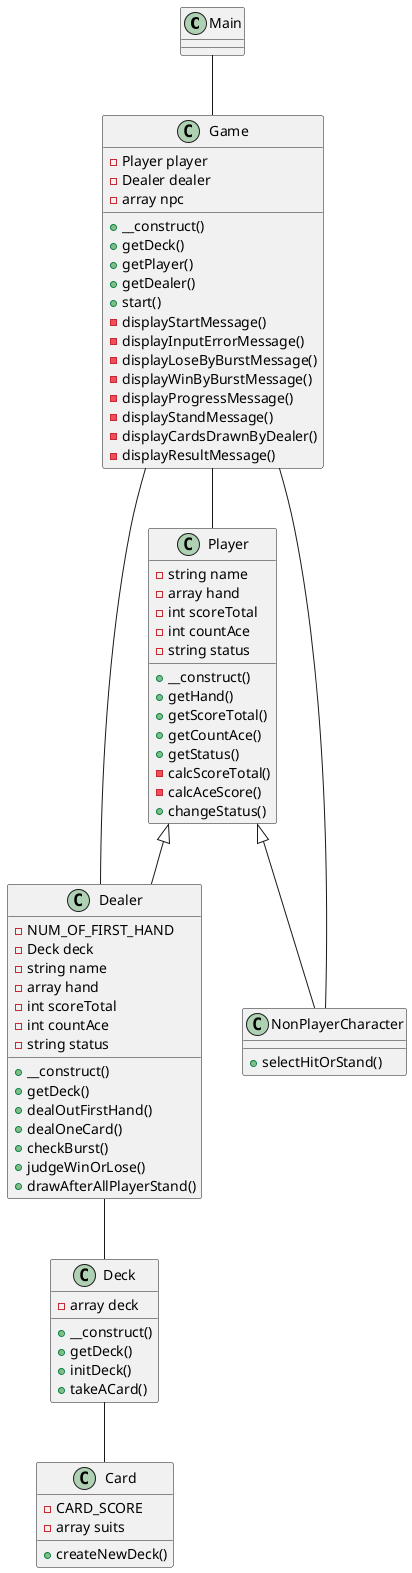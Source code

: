 @startuml Blackjack

class Main {
}

class Game {
  -Player player
  -Dealer dealer
  -array npc
  +__construct()
  +getDeck()
  +getPlayer()
  +getDealer()
  +start()
  -displayStartMessage()
  -displayInputErrorMessage()
  -displayLoseByBurstMessage()
  -displayWinByBurstMessage()
  -displayProgressMessage()
  -displayStandMessage()
  -displayCardsDrawnByDealer()
  -displayResultMessage()

}

class Player {
  -string name
  -array hand
  -int scoreTotal
  -int countAce
  -string status
  +__construct()
  +getHand()
  +getScoreTotal()
  +getCountAce()
  +getStatus()
  -calcScoreTotal()
  -calcAceScore()
  +changeStatus()
}

class Dealer {
  -NUM_OF_FIRST_HAND
  -Deck deck
  -string name
  -array hand
  -int scoreTotal
  -int countAce
  -string status
  +__construct()
  +getDeck()
  +dealOutFirstHand()
  +dealOneCard()
  +checkBurst()
  +judgeWinOrLose()
  +drawAfterAllPlayerStand()
}

class NonPlayerCharacter {
  +selectHitOrStand()
}

class Deck {
  -array deck
  +__construct()
  +getDeck()
  +initDeck()
  +takeACard()
}

class Card {
  -CARD_SCORE
  -array suits
  +createNewDeck()
}

Main -- Game
Game -- Player
Game -- NonPlayerCharacter
Game -- Dealer
Dealer -- Deck
Deck -- Card

Player <|-- Dealer
Player <|-- NonPlayerCharacter

@enduml
